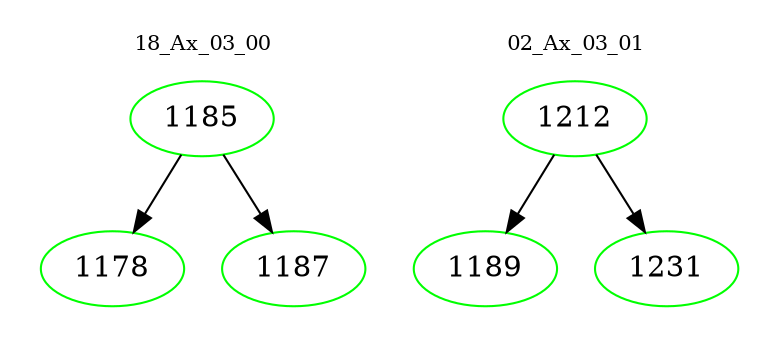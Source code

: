 digraph{
subgraph cluster_0 {
color = white
label = "18_Ax_03_00";
fontsize=10;
T0_1185 [label="1185", color="green"]
T0_1185 -> T0_1178 [color="black"]
T0_1178 [label="1178", color="green"]
T0_1185 -> T0_1187 [color="black"]
T0_1187 [label="1187", color="green"]
}
subgraph cluster_1 {
color = white
label = "02_Ax_03_01";
fontsize=10;
T1_1212 [label="1212", color="green"]
T1_1212 -> T1_1189 [color="black"]
T1_1189 [label="1189", color="green"]
T1_1212 -> T1_1231 [color="black"]
T1_1231 [label="1231", color="green"]
}
}
